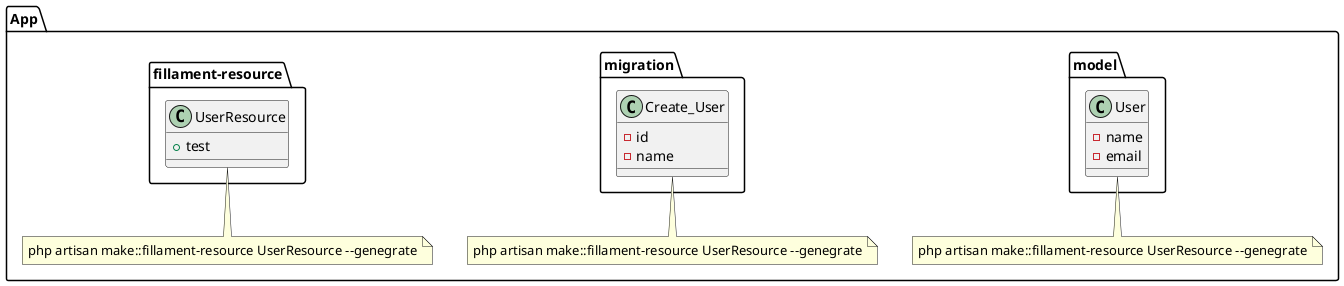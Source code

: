 @startuml 

package App{
    package model {
        class User{
            -name
            -email
        }
    }
    note bottom : php artisan make::fillament-resource UserResource --genegrate
    package migration{
        class Create_User{
            -id 
            -name 
        }
    }
    note bottom : php artisan make::fillament-resource UserResource --genegrate
    package fillament-resource{
        class UserResource{
            +test
        }
    }
    note bottom : php artisan make::fillament-resource UserResource --genegrate
}

@enduml 